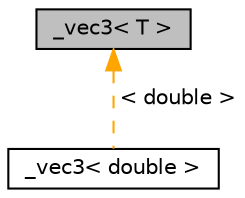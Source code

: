 digraph "_vec3&lt; T &gt;"
{
  edge [fontname="Helvetica",fontsize="10",labelfontname="Helvetica",labelfontsize="10"];
  node [fontname="Helvetica",fontsize="10",shape=record];
  Node0 [label="_vec3\< T \>",height=0.2,width=0.4,color="black", fillcolor="grey75", style="filled", fontcolor="black"];
  Node0 -> Node1 [dir="back",color="orange",fontsize="10",style="dashed",label=" \< double \>" ,fontname="Helvetica"];
  Node1 [label="_vec3\< double \>",height=0.2,width=0.4,color="black", fillcolor="white", style="filled",URL="$class__vec3.html"];
}
